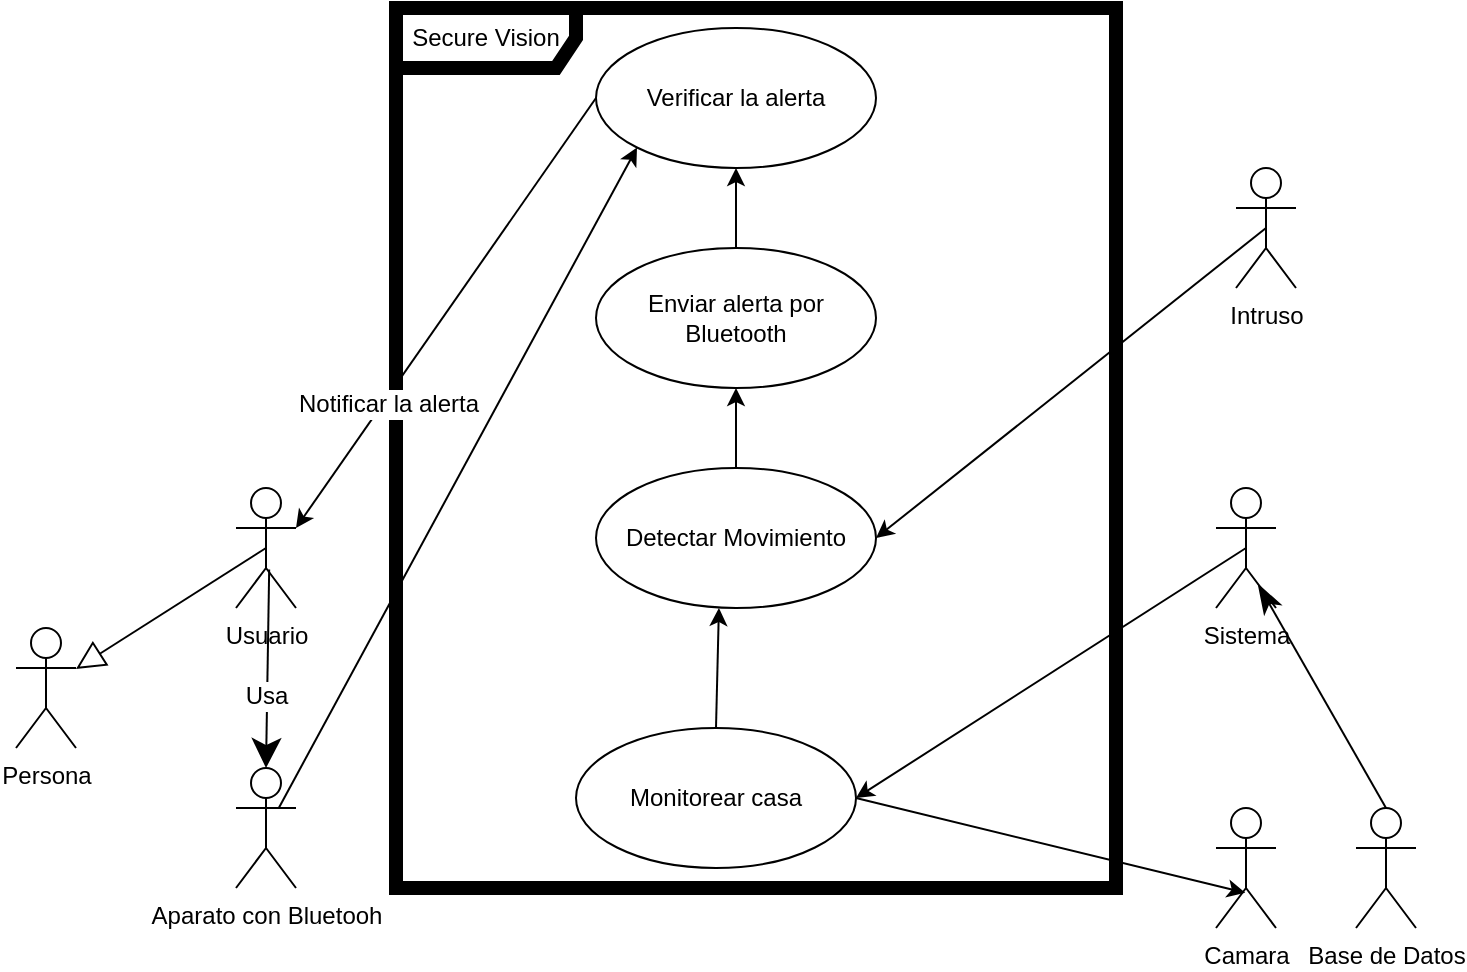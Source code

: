<mxfile>
    <diagram id="yv0bKo-BRD1-ed17-5a-" name="Página-1">
        <mxGraphModel dx="809" dy="1732" grid="1" gridSize="10" guides="1" tooltips="1" connect="1" arrows="1" fold="1" page="1" pageScale="1" pageWidth="827" pageHeight="1169" math="0" shadow="0">
            <root>
                <mxCell id="0"/>
                <mxCell id="1" parent="0"/>
                <mxCell id="2" value="Persona" style="shape=umlActor;verticalLabelPosition=bottom;verticalAlign=top;html=1;" vertex="1" parent="1">
                    <mxGeometry x="10" y="310" width="30" height="60" as="geometry"/>
                </mxCell>
                <mxCell id="8" style="edgeStyle=none;html=1;exitX=0.713;exitY=0.333;exitDx=0;exitDy=0;exitPerimeter=0;entryX=0;entryY=1;entryDx=0;entryDy=0;" edge="1" parent="1" source="36" target="40">
                    <mxGeometry relative="1" as="geometry"/>
                </mxCell>
                <mxCell id="10" value="Usuario" style="shape=umlActor;verticalLabelPosition=bottom;verticalAlign=top;html=1;" vertex="1" parent="1">
                    <mxGeometry x="120" y="240" width="30" height="60" as="geometry"/>
                </mxCell>
                <mxCell id="12" style="edgeStyle=none;html=1;exitX=0.5;exitY=0.5;exitDx=0;exitDy=0;exitPerimeter=0;entryX=1;entryY=0.5;entryDx=0;entryDy=0;" edge="1" parent="1" source="13" target="19">
                    <mxGeometry relative="1" as="geometry"/>
                </mxCell>
                <mxCell id="13" value="Sistema" style="shape=umlActor;verticalLabelPosition=bottom;verticalAlign=top;html=1;" vertex="1" parent="1">
                    <mxGeometry x="610" y="240" width="30" height="60" as="geometry"/>
                </mxCell>
                <mxCell id="15" value="Camara" style="shape=umlActor;verticalLabelPosition=bottom;verticalAlign=top;html=1;" vertex="1" parent="1">
                    <mxGeometry x="610" y="400" width="30" height="60" as="geometry"/>
                </mxCell>
                <mxCell id="48" style="edgeStyle=none;html=1;exitX=0.5;exitY=0;exitDx=0;exitDy=0;entryX=0.5;entryY=1;entryDx=0;entryDy=0;fontFamily=Helvetica;fontSize=12;fontColor=default;endArrow=classic;endFill=1;" edge="1" parent="1" source="16" target="40">
                    <mxGeometry relative="1" as="geometry"/>
                </mxCell>
                <mxCell id="16" value="Enviar alerta por Bluetooth" style="ellipse;whiteSpace=wrap;html=1;" vertex="1" parent="1">
                    <mxGeometry x="300" y="120" width="140" height="70" as="geometry"/>
                </mxCell>
                <mxCell id="47" style="edgeStyle=none;html=1;exitX=0.5;exitY=0;exitDx=0;exitDy=0;fontFamily=Helvetica;fontSize=12;fontColor=default;endArrow=classic;endFill=1;" edge="1" parent="1" source="17">
                    <mxGeometry relative="1" as="geometry">
                        <mxPoint x="370" y="190" as="targetPoint"/>
                    </mxGeometry>
                </mxCell>
                <mxCell id="17" value="Detectar Movimiento" style="ellipse;whiteSpace=wrap;html=1;" vertex="1" parent="1">
                    <mxGeometry x="300" y="230" width="140" height="70" as="geometry"/>
                </mxCell>
                <mxCell id="43" style="edgeStyle=none;html=1;exitX=1;exitY=0.5;exitDx=0;exitDy=0;entryX=0.487;entryY=0.707;entryDx=0;entryDy=0;entryPerimeter=0;fontFamily=Helvetica;fontSize=12;fontColor=default;endArrow=classic;endFill=1;" edge="1" parent="1" source="19" target="15">
                    <mxGeometry relative="1" as="geometry"/>
                </mxCell>
                <mxCell id="46" style="edgeStyle=none;html=1;exitX=0.5;exitY=0;exitDx=0;exitDy=0;entryX=0.439;entryY=1;entryDx=0;entryDy=0;entryPerimeter=0;fontFamily=Helvetica;fontSize=12;fontColor=default;endArrow=classic;endFill=1;" edge="1" parent="1" source="19" target="17">
                    <mxGeometry relative="1" as="geometry"/>
                </mxCell>
                <mxCell id="19" value="Monitorear casa" style="ellipse;whiteSpace=wrap;html=1;" vertex="1" parent="1">
                    <mxGeometry x="290" y="360" width="140" height="70" as="geometry"/>
                </mxCell>
                <mxCell id="20" value="Secure Vision" style="shape=umlFrame;whiteSpace=wrap;html=1;strokeWidth=7;width=90;height=30;" vertex="1" parent="1">
                    <mxGeometry x="200" width="360" height="440" as="geometry"/>
                </mxCell>
                <mxCell id="23" value="Base de Datos" style="shape=umlActor;verticalLabelPosition=bottom;verticalAlign=top;html=1;" vertex="1" parent="1">
                    <mxGeometry x="680" y="400" width="30" height="60" as="geometry"/>
                </mxCell>
                <mxCell id="28" value="" style="endArrow=classicThin;endFill=1;endSize=12;html=1;fontFamily=Helvetica;fontSize=12;fontColor=default;entryX=0.7;entryY=0.8;entryDx=0;entryDy=0;entryPerimeter=0;exitX=0.5;exitY=0;exitDx=0;exitDy=0;exitPerimeter=0;" edge="1" parent="1" source="23" target="13">
                    <mxGeometry width="160" relative="1" as="geometry">
                        <mxPoint x="600" y="430" as="sourcePoint"/>
                        <mxPoint x="760" y="430" as="targetPoint"/>
                    </mxGeometry>
                </mxCell>
                <mxCell id="35" value="" style="endArrow=block;endFill=0;endSize=12;html=1;fontFamily=Helvetica;fontSize=12;fontColor=default;exitX=0.5;exitY=0.5;exitDx=0;exitDy=0;exitPerimeter=0;" edge="1" parent="1" source="10" target="2">
                    <mxGeometry width="160" relative="1" as="geometry">
                        <mxPoint x="80" y="480" as="sourcePoint"/>
                        <mxPoint x="240" y="480" as="targetPoint"/>
                    </mxGeometry>
                </mxCell>
                <mxCell id="36" value="Aparato con Bluetooh" style="shape=umlActor;verticalLabelPosition=bottom;verticalAlign=top;html=1;" vertex="1" parent="1">
                    <mxGeometry x="120" y="380" width="30" height="60" as="geometry"/>
                </mxCell>
                <mxCell id="37" value="" style="endArrow=classic;endFill=1;endSize=12;html=1;fontFamily=Helvetica;fontSize=12;fontColor=default;exitX=0.553;exitY=0.68;exitDx=0;exitDy=0;exitPerimeter=0;entryX=0.5;entryY=0;entryDx=0;entryDy=0;entryPerimeter=0;" edge="1" parent="1" source="10" target="36">
                    <mxGeometry width="160" relative="1" as="geometry">
                        <mxPoint x="190" y="460" as="sourcePoint"/>
                        <mxPoint x="350" y="460" as="targetPoint"/>
                    </mxGeometry>
                </mxCell>
                <mxCell id="38" value="Usa" style="edgeLabel;html=1;align=center;verticalAlign=middle;resizable=0;points=[];fontSize=12;fontFamily=Helvetica;fontColor=default;" vertex="1" connectable="0" parent="37">
                    <mxGeometry x="0.266" y="-1" relative="1" as="geometry">
                        <mxPoint as="offset"/>
                    </mxGeometry>
                </mxCell>
                <mxCell id="41" style="edgeStyle=none;html=1;exitX=0;exitY=0.5;exitDx=0;exitDy=0;entryX=1;entryY=0.333;entryDx=0;entryDy=0;entryPerimeter=0;fontFamily=Helvetica;fontSize=12;fontColor=default;endArrow=classic;endFill=1;" edge="1" parent="1" source="40" target="10">
                    <mxGeometry relative="1" as="geometry"/>
                </mxCell>
                <mxCell id="42" value="Notificar la alerta" style="edgeLabel;html=1;align=center;verticalAlign=middle;resizable=0;points=[];fontSize=12;fontFamily=Helvetica;fontColor=default;" vertex="1" connectable="0" parent="41">
                    <mxGeometry x="0.412" y="2" relative="1" as="geometry">
                        <mxPoint as="offset"/>
                    </mxGeometry>
                </mxCell>
                <mxCell id="40" value="Verificar la alerta" style="ellipse;whiteSpace=wrap;html=1;" vertex="1" parent="1">
                    <mxGeometry x="300" y="10" width="140" height="70" as="geometry"/>
                </mxCell>
                <mxCell id="45" style="edgeStyle=none;html=1;exitX=0.5;exitY=0.5;exitDx=0;exitDy=0;exitPerimeter=0;entryX=1;entryY=0.5;entryDx=0;entryDy=0;fontFamily=Helvetica;fontSize=12;fontColor=default;endArrow=classic;endFill=1;" edge="1" parent="1" source="44" target="17">
                    <mxGeometry relative="1" as="geometry"/>
                </mxCell>
                <mxCell id="44" value="Intruso" style="shape=umlActor;verticalLabelPosition=bottom;verticalAlign=top;html=1;" vertex="1" parent="1">
                    <mxGeometry x="620" y="80" width="30" height="60" as="geometry"/>
                </mxCell>
            </root>
        </mxGraphModel>
    </diagram>
</mxfile>